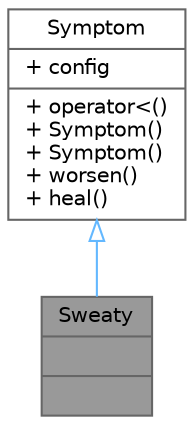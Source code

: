 digraph "Sweaty"
{
 // LATEX_PDF_SIZE
  bgcolor="transparent";
  edge [fontname=Helvetica,fontsize=10,labelfontname=Helvetica,labelfontsize=10];
  node [fontname=Helvetica,fontsize=10,shape=box,height=0.2,width=0.4];
  Node1 [shape=record,label="{Sweaty\n||}",height=0.2,width=0.4,color="gray40", fillcolor="grey60", style="filled", fontcolor="black",tooltip=" "];
  Node2 -> Node1 [dir="back",color="steelblue1",style="solid",arrowtail="onormal"];
  Node2 [shape=record,label="{Symptom\n|+ config\l|+ operator\<()\l+ Symptom()\l+ Symptom()\l+ worsen()\l+ heal()\l}",height=0.2,width=0.4,color="gray40", fillcolor="white", style="filled",URL="$d5/d34/struct_symptom.html",tooltip=" "];
}

